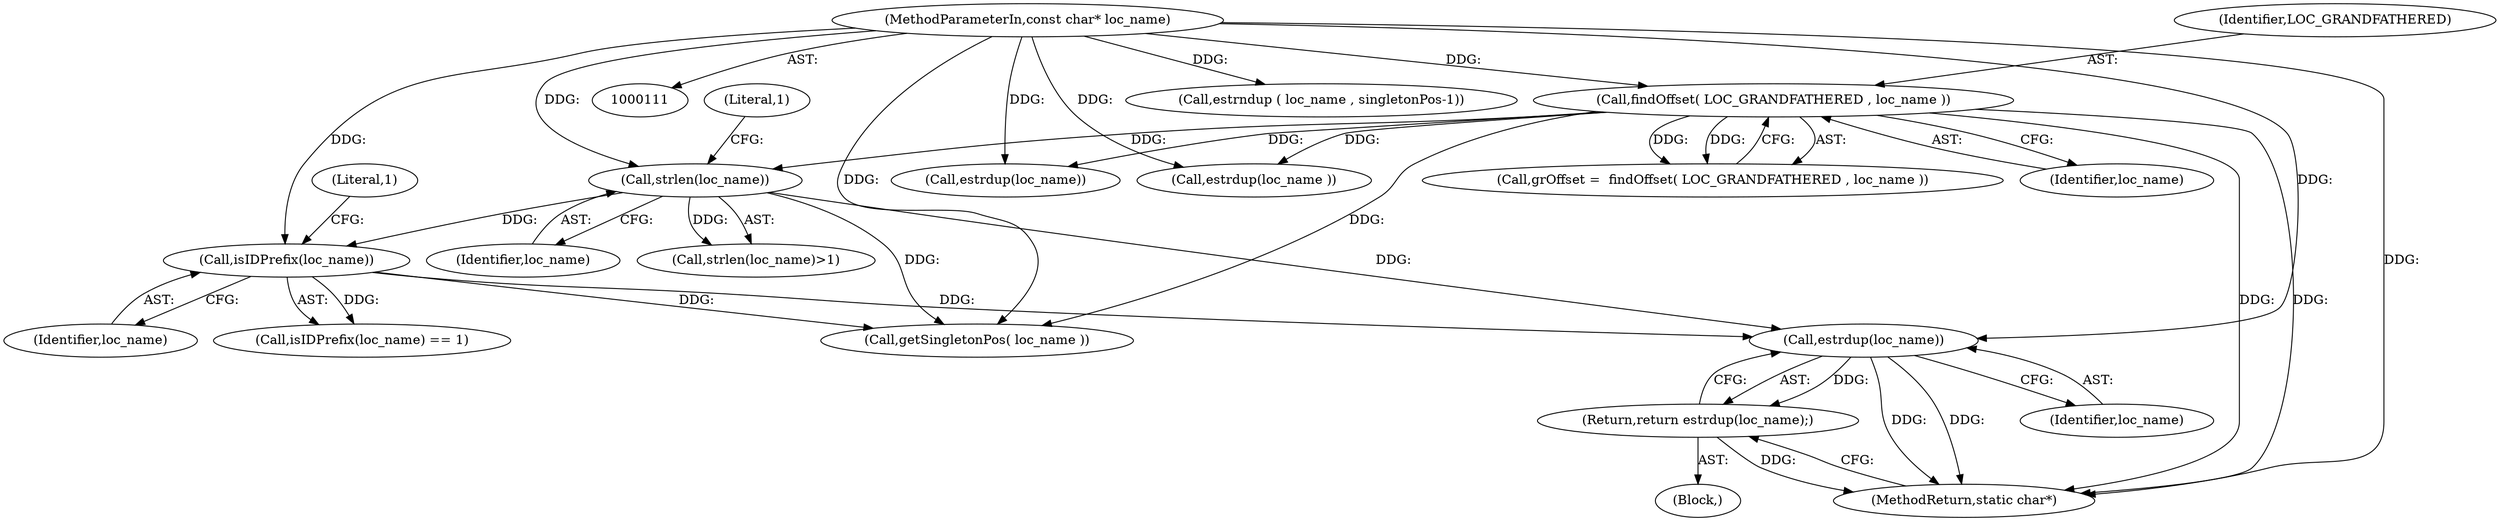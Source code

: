 digraph "0_php-src_97eff7eb57fc2320c267a949cffd622c38712484?w=1_22@API" {
"1000200" [label="(Call,estrdup(loc_name))"];
"1000195" [label="(Call,isIDPrefix(loc_name))"];
"1000191" [label="(Call,strlen(loc_name))"];
"1000154" [label="(Call,findOffset( LOC_GRANDFATHERED , loc_name ))"];
"1000112" [label="(MethodParameterIn,const char* loc_name)"];
"1000199" [label="(Return,return estrdup(loc_name);)"];
"1000200" [label="(Call,estrdup(loc_name))"];
"1000201" [label="(Identifier,loc_name)"];
"1000112" [label="(MethodParameterIn,const char* loc_name)"];
"1000197" [label="(Literal,1)"];
"1000191" [label="(Call,strlen(loc_name))"];
"1000233" [label="(Call,estrdup(loc_name ))"];
"1000389" [label="(MethodReturn,static char*)"];
"1000190" [label="(Call,strlen(loc_name)>1)"];
"1000204" [label="(Call,getSingletonPos( loc_name ))"];
"1000199" [label="(Return,return estrdup(loc_name);)"];
"1000156" [label="(Identifier,loc_name)"];
"1000221" [label="(Call,estrndup ( loc_name , singletonPos-1))"];
"1000154" [label="(Call,findOffset( LOC_GRANDFATHERED , loc_name ))"];
"1000170" [label="(Call,estrdup(loc_name))"];
"1000193" [label="(Literal,1)"];
"1000152" [label="(Call,grOffset =  findOffset( LOC_GRANDFATHERED , loc_name ))"];
"1000196" [label="(Identifier,loc_name)"];
"1000192" [label="(Identifier,loc_name)"];
"1000195" [label="(Call,isIDPrefix(loc_name))"];
"1000194" [label="(Call,isIDPrefix(loc_name) == 1)"];
"1000198" [label="(Block,)"];
"1000155" [label="(Identifier,LOC_GRANDFATHERED)"];
"1000200" -> "1000199"  [label="AST: "];
"1000200" -> "1000201"  [label="CFG: "];
"1000201" -> "1000200"  [label="AST: "];
"1000199" -> "1000200"  [label="CFG: "];
"1000200" -> "1000389"  [label="DDG: "];
"1000200" -> "1000389"  [label="DDG: "];
"1000200" -> "1000199"  [label="DDG: "];
"1000195" -> "1000200"  [label="DDG: "];
"1000191" -> "1000200"  [label="DDG: "];
"1000112" -> "1000200"  [label="DDG: "];
"1000195" -> "1000194"  [label="AST: "];
"1000195" -> "1000196"  [label="CFG: "];
"1000196" -> "1000195"  [label="AST: "];
"1000197" -> "1000195"  [label="CFG: "];
"1000195" -> "1000194"  [label="DDG: "];
"1000191" -> "1000195"  [label="DDG: "];
"1000112" -> "1000195"  [label="DDG: "];
"1000195" -> "1000204"  [label="DDG: "];
"1000191" -> "1000190"  [label="AST: "];
"1000191" -> "1000192"  [label="CFG: "];
"1000192" -> "1000191"  [label="AST: "];
"1000193" -> "1000191"  [label="CFG: "];
"1000191" -> "1000190"  [label="DDG: "];
"1000154" -> "1000191"  [label="DDG: "];
"1000112" -> "1000191"  [label="DDG: "];
"1000191" -> "1000204"  [label="DDG: "];
"1000154" -> "1000152"  [label="AST: "];
"1000154" -> "1000156"  [label="CFG: "];
"1000155" -> "1000154"  [label="AST: "];
"1000156" -> "1000154"  [label="AST: "];
"1000152" -> "1000154"  [label="CFG: "];
"1000154" -> "1000389"  [label="DDG: "];
"1000154" -> "1000389"  [label="DDG: "];
"1000154" -> "1000152"  [label="DDG: "];
"1000154" -> "1000152"  [label="DDG: "];
"1000112" -> "1000154"  [label="DDG: "];
"1000154" -> "1000170"  [label="DDG: "];
"1000154" -> "1000204"  [label="DDG: "];
"1000154" -> "1000233"  [label="DDG: "];
"1000112" -> "1000111"  [label="AST: "];
"1000112" -> "1000389"  [label="DDG: "];
"1000112" -> "1000170"  [label="DDG: "];
"1000112" -> "1000204"  [label="DDG: "];
"1000112" -> "1000221"  [label="DDG: "];
"1000112" -> "1000233"  [label="DDG: "];
"1000199" -> "1000198"  [label="AST: "];
"1000389" -> "1000199"  [label="CFG: "];
"1000199" -> "1000389"  [label="DDG: "];
}
